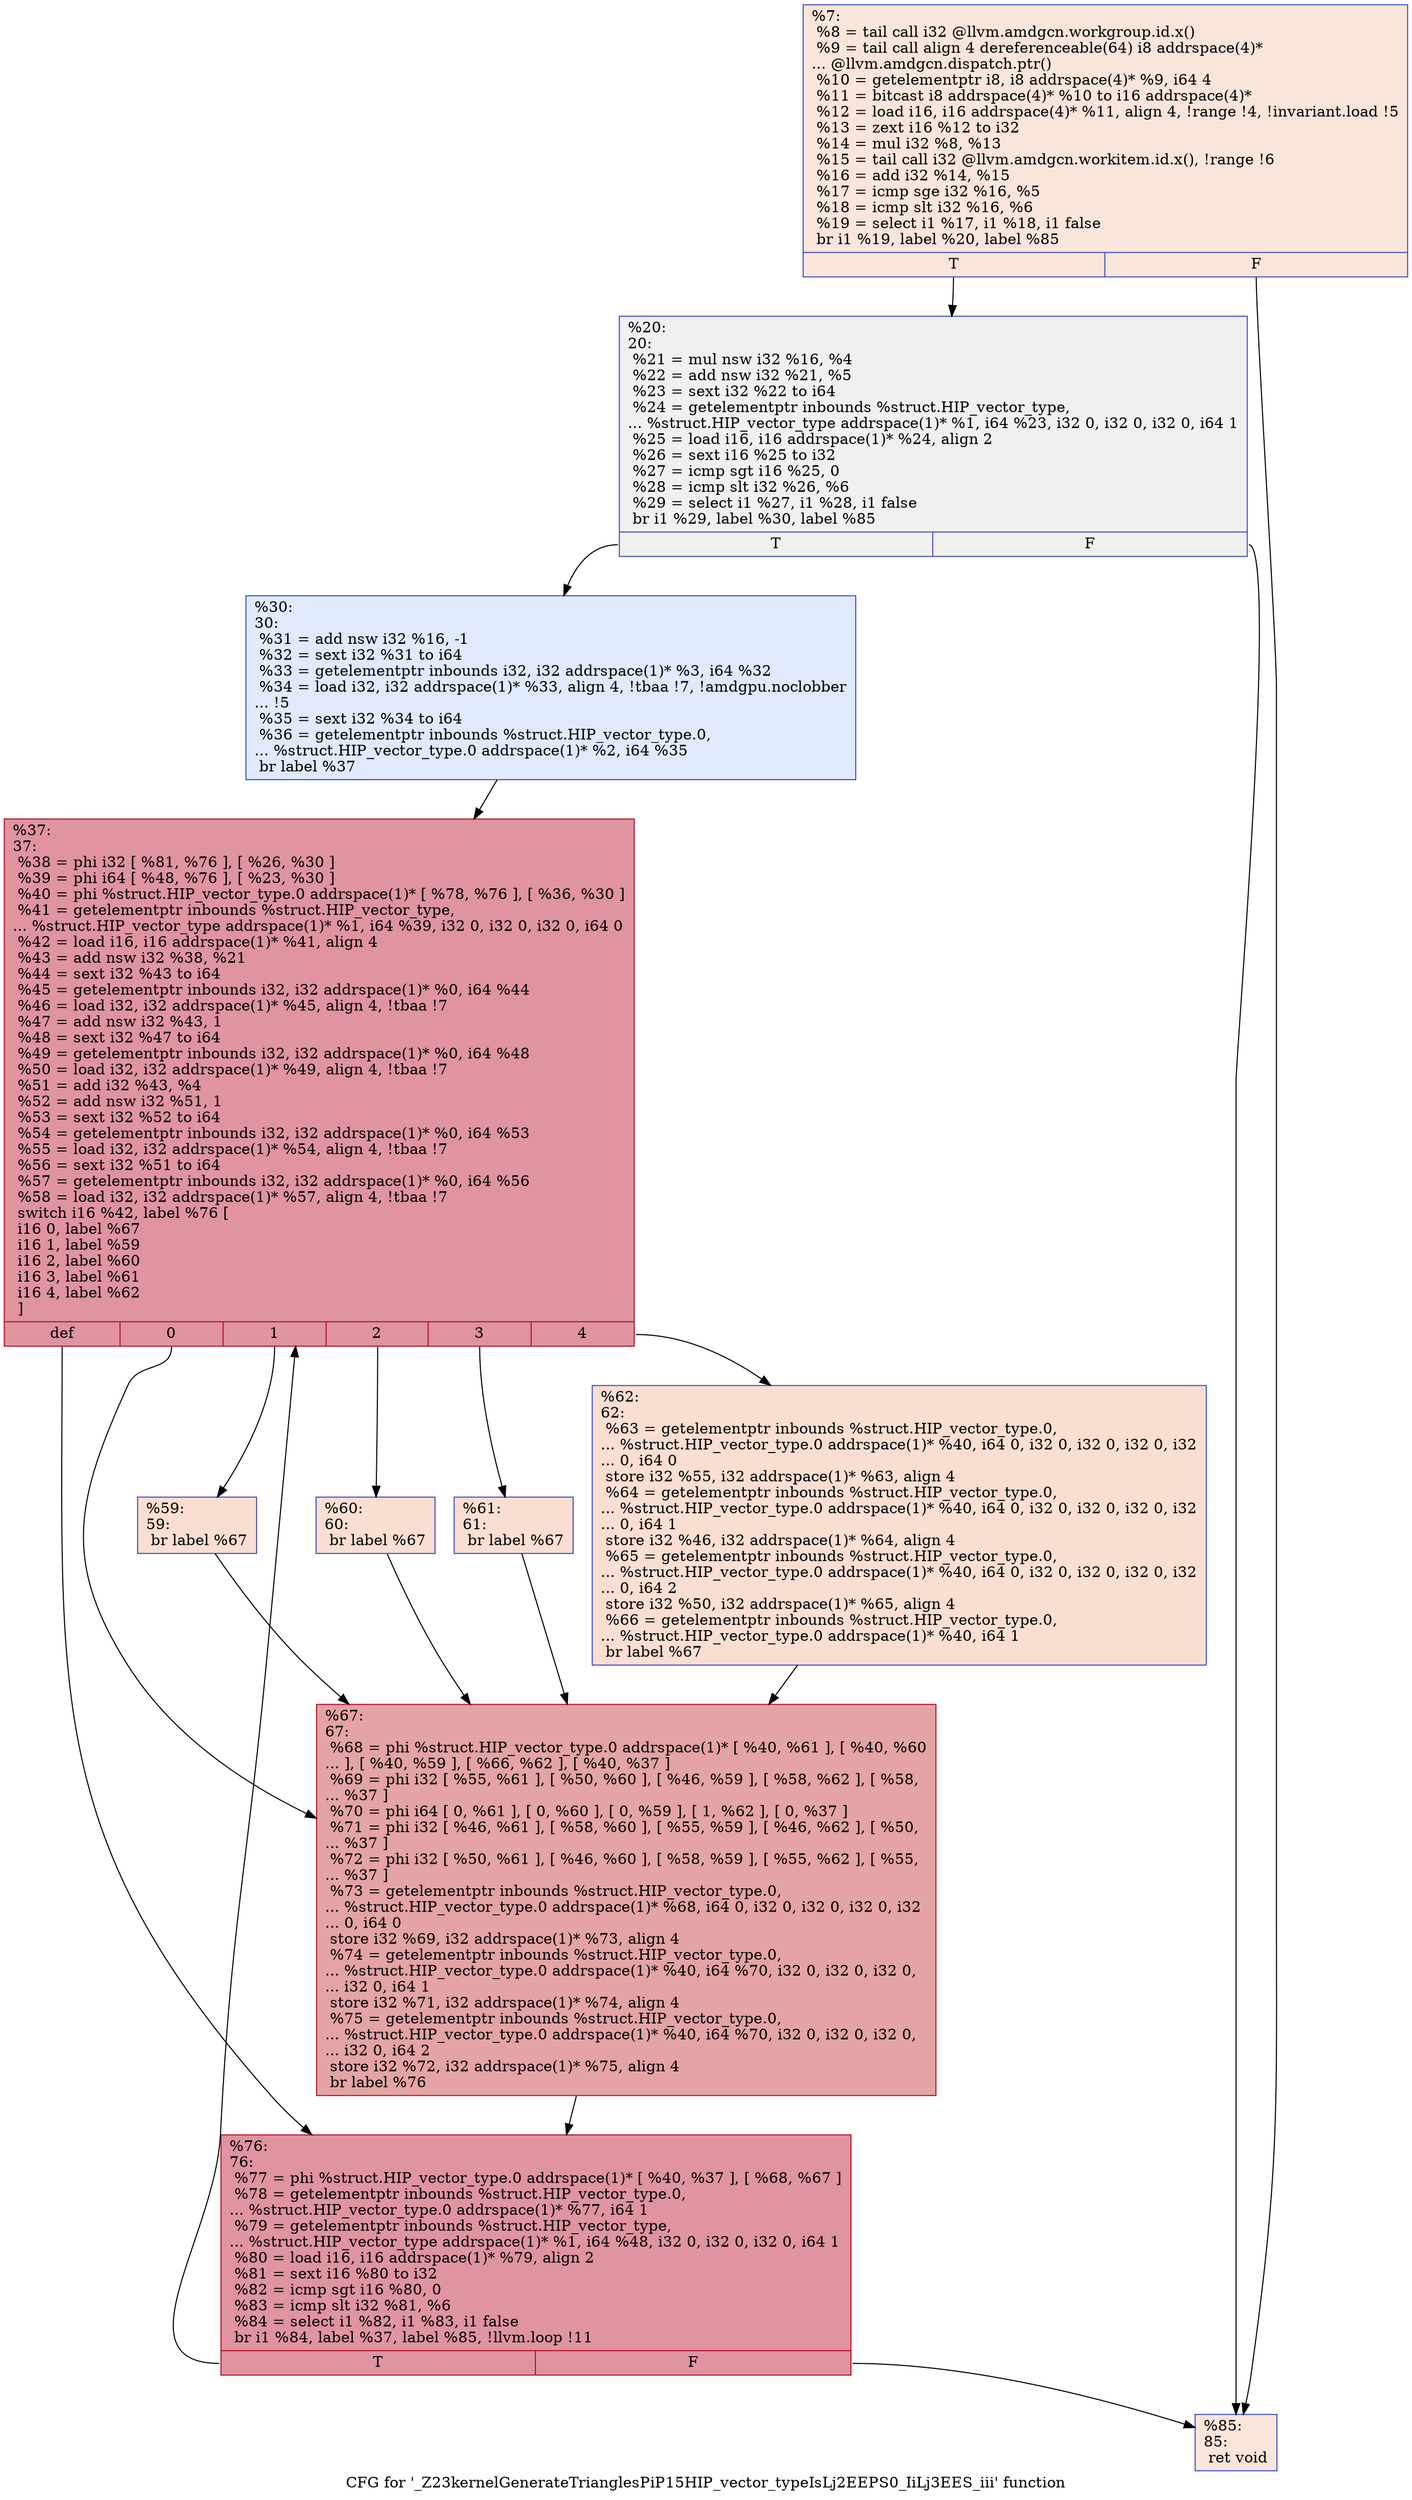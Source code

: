 digraph "CFG for '_Z23kernelGenerateTrianglesPiP15HIP_vector_typeIsLj2EEPS0_IiLj3EES_iii' function" {
	label="CFG for '_Z23kernelGenerateTrianglesPiP15HIP_vector_typeIsLj2EEPS0_IiLj3EES_iii' function";

	Node0x64a16f0 [shape=record,color="#3d50c3ff", style=filled, fillcolor="#f4c5ad70",label="{%7:\l  %8 = tail call i32 @llvm.amdgcn.workgroup.id.x()\l  %9 = tail call align 4 dereferenceable(64) i8 addrspace(4)*\l... @llvm.amdgcn.dispatch.ptr()\l  %10 = getelementptr i8, i8 addrspace(4)* %9, i64 4\l  %11 = bitcast i8 addrspace(4)* %10 to i16 addrspace(4)*\l  %12 = load i16, i16 addrspace(4)* %11, align 4, !range !4, !invariant.load !5\l  %13 = zext i16 %12 to i32\l  %14 = mul i32 %8, %13\l  %15 = tail call i32 @llvm.amdgcn.workitem.id.x(), !range !6\l  %16 = add i32 %14, %15\l  %17 = icmp sge i32 %16, %5\l  %18 = icmp slt i32 %16, %6\l  %19 = select i1 %17, i1 %18, i1 false\l  br i1 %19, label %20, label %85\l|{<s0>T|<s1>F}}"];
	Node0x64a16f0:s0 -> Node0x64a36a0;
	Node0x64a16f0:s1 -> Node0x64a3730;
	Node0x64a36a0 [shape=record,color="#3d50c3ff", style=filled, fillcolor="#dedcdb70",label="{%20:\l20:                                               \l  %21 = mul nsw i32 %16, %4\l  %22 = add nsw i32 %21, %5\l  %23 = sext i32 %22 to i64\l  %24 = getelementptr inbounds %struct.HIP_vector_type,\l... %struct.HIP_vector_type addrspace(1)* %1, i64 %23, i32 0, i32 0, i32 0, i64 1\l  %25 = load i16, i16 addrspace(1)* %24, align 2\l  %26 = sext i16 %25 to i32\l  %27 = icmp sgt i16 %25, 0\l  %28 = icmp slt i32 %26, %6\l  %29 = select i1 %27, i1 %28, i1 false\l  br i1 %29, label %30, label %85\l|{<s0>T|<s1>F}}"];
	Node0x64a36a0:s0 -> Node0x64a3e30;
	Node0x64a36a0:s1 -> Node0x64a3730;
	Node0x64a3e30 [shape=record,color="#3d50c3ff", style=filled, fillcolor="#b9d0f970",label="{%30:\l30:                                               \l  %31 = add nsw i32 %16, -1\l  %32 = sext i32 %31 to i64\l  %33 = getelementptr inbounds i32, i32 addrspace(1)* %3, i64 %32\l  %34 = load i32, i32 addrspace(1)* %33, align 4, !tbaa !7, !amdgpu.noclobber\l... !5\l  %35 = sext i32 %34 to i64\l  %36 = getelementptr inbounds %struct.HIP_vector_type.0,\l... %struct.HIP_vector_type.0 addrspace(1)* %2, i64 %35\l  br label %37\l}"];
	Node0x64a3e30 -> Node0x64a4b90;
	Node0x64a4b90 [shape=record,color="#b70d28ff", style=filled, fillcolor="#b70d2870",label="{%37:\l37:                                               \l  %38 = phi i32 [ %81, %76 ], [ %26, %30 ]\l  %39 = phi i64 [ %48, %76 ], [ %23, %30 ]\l  %40 = phi %struct.HIP_vector_type.0 addrspace(1)* [ %78, %76 ], [ %36, %30 ]\l  %41 = getelementptr inbounds %struct.HIP_vector_type,\l... %struct.HIP_vector_type addrspace(1)* %1, i64 %39, i32 0, i32 0, i32 0, i64 0\l  %42 = load i16, i16 addrspace(1)* %41, align 4\l  %43 = add nsw i32 %38, %21\l  %44 = sext i32 %43 to i64\l  %45 = getelementptr inbounds i32, i32 addrspace(1)* %0, i64 %44\l  %46 = load i32, i32 addrspace(1)* %45, align 4, !tbaa !7\l  %47 = add nsw i32 %43, 1\l  %48 = sext i32 %47 to i64\l  %49 = getelementptr inbounds i32, i32 addrspace(1)* %0, i64 %48\l  %50 = load i32, i32 addrspace(1)* %49, align 4, !tbaa !7\l  %51 = add i32 %43, %4\l  %52 = add nsw i32 %51, 1\l  %53 = sext i32 %52 to i64\l  %54 = getelementptr inbounds i32, i32 addrspace(1)* %0, i64 %53\l  %55 = load i32, i32 addrspace(1)* %54, align 4, !tbaa !7\l  %56 = sext i32 %51 to i64\l  %57 = getelementptr inbounds i32, i32 addrspace(1)* %0, i64 %56\l  %58 = load i32, i32 addrspace(1)* %57, align 4, !tbaa !7\l  switch i16 %42, label %76 [\l    i16 0, label %67\l    i16 1, label %59\l    i16 2, label %60\l    i16 3, label %61\l    i16 4, label %62\l  ]\l|{<s0>def|<s1>0|<s2>1|<s3>2|<s4>3|<s5>4}}"];
	Node0x64a4b90:s0 -> Node0x64a4c80;
	Node0x64a4b90:s1 -> Node0x64a6040;
	Node0x64a4b90:s2 -> Node0x64a6090;
	Node0x64a4b90:s3 -> Node0x64a6150;
	Node0x64a4b90:s4 -> Node0x64a6210;
	Node0x64a4b90:s5 -> Node0x64a62d0;
	Node0x64a6090 [shape=record,color="#3d50c3ff", style=filled, fillcolor="#f7b59970",label="{%59:\l59:                                               \l  br label %67\l}"];
	Node0x64a6090 -> Node0x64a6040;
	Node0x64a6150 [shape=record,color="#3d50c3ff", style=filled, fillcolor="#f7b59970",label="{%60:\l60:                                               \l  br label %67\l}"];
	Node0x64a6150 -> Node0x64a6040;
	Node0x64a6210 [shape=record,color="#3d50c3ff", style=filled, fillcolor="#f7b59970",label="{%61:\l61:                                               \l  br label %67\l}"];
	Node0x64a6210 -> Node0x64a6040;
	Node0x64a62d0 [shape=record,color="#3d50c3ff", style=filled, fillcolor="#f7b59970",label="{%62:\l62:                                               \l  %63 = getelementptr inbounds %struct.HIP_vector_type.0,\l... %struct.HIP_vector_type.0 addrspace(1)* %40, i64 0, i32 0, i32 0, i32 0, i32\l... 0, i64 0\l  store i32 %55, i32 addrspace(1)* %63, align 4\l  %64 = getelementptr inbounds %struct.HIP_vector_type.0,\l... %struct.HIP_vector_type.0 addrspace(1)* %40, i64 0, i32 0, i32 0, i32 0, i32\l... 0, i64 1\l  store i32 %46, i32 addrspace(1)* %64, align 4\l  %65 = getelementptr inbounds %struct.HIP_vector_type.0,\l... %struct.HIP_vector_type.0 addrspace(1)* %40, i64 0, i32 0, i32 0, i32 0, i32\l... 0, i64 2\l  store i32 %50, i32 addrspace(1)* %65, align 4\l  %66 = getelementptr inbounds %struct.HIP_vector_type.0,\l... %struct.HIP_vector_type.0 addrspace(1)* %40, i64 1\l  br label %67\l}"];
	Node0x64a62d0 -> Node0x64a6040;
	Node0x64a6040 [shape=record,color="#b70d28ff", style=filled, fillcolor="#c32e3170",label="{%67:\l67:                                               \l  %68 = phi %struct.HIP_vector_type.0 addrspace(1)* [ %40, %61 ], [ %40, %60\l... ], [ %40, %59 ], [ %66, %62 ], [ %40, %37 ]\l  %69 = phi i32 [ %55, %61 ], [ %50, %60 ], [ %46, %59 ], [ %58, %62 ], [ %58,\l... %37 ]\l  %70 = phi i64 [ 0, %61 ], [ 0, %60 ], [ 0, %59 ], [ 1, %62 ], [ 0, %37 ]\l  %71 = phi i32 [ %46, %61 ], [ %58, %60 ], [ %55, %59 ], [ %46, %62 ], [ %50,\l... %37 ]\l  %72 = phi i32 [ %50, %61 ], [ %46, %60 ], [ %58, %59 ], [ %55, %62 ], [ %55,\l... %37 ]\l  %73 = getelementptr inbounds %struct.HIP_vector_type.0,\l... %struct.HIP_vector_type.0 addrspace(1)* %68, i64 0, i32 0, i32 0, i32 0, i32\l... 0, i64 0\l  store i32 %69, i32 addrspace(1)* %73, align 4\l  %74 = getelementptr inbounds %struct.HIP_vector_type.0,\l... %struct.HIP_vector_type.0 addrspace(1)* %40, i64 %70, i32 0, i32 0, i32 0,\l... i32 0, i64 1\l  store i32 %71, i32 addrspace(1)* %74, align 4\l  %75 = getelementptr inbounds %struct.HIP_vector_type.0,\l... %struct.HIP_vector_type.0 addrspace(1)* %40, i64 %70, i32 0, i32 0, i32 0,\l... i32 0, i64 2\l  store i32 %72, i32 addrspace(1)* %75, align 4\l  br label %76\l}"];
	Node0x64a6040 -> Node0x64a4c80;
	Node0x64a4c80 [shape=record,color="#b70d28ff", style=filled, fillcolor="#b70d2870",label="{%76:\l76:                                               \l  %77 = phi %struct.HIP_vector_type.0 addrspace(1)* [ %40, %37 ], [ %68, %67 ]\l  %78 = getelementptr inbounds %struct.HIP_vector_type.0,\l... %struct.HIP_vector_type.0 addrspace(1)* %77, i64 1\l  %79 = getelementptr inbounds %struct.HIP_vector_type,\l... %struct.HIP_vector_type addrspace(1)* %1, i64 %48, i32 0, i32 0, i32 0, i64 1\l  %80 = load i16, i16 addrspace(1)* %79, align 2\l  %81 = sext i16 %80 to i32\l  %82 = icmp sgt i16 %80, 0\l  %83 = icmp slt i32 %81, %6\l  %84 = select i1 %82, i1 %83, i1 false\l  br i1 %84, label %37, label %85, !llvm.loop !11\l|{<s0>T|<s1>F}}"];
	Node0x64a4c80:s0 -> Node0x64a4b90;
	Node0x64a4c80:s1 -> Node0x64a3730;
	Node0x64a3730 [shape=record,color="#3d50c3ff", style=filled, fillcolor="#f4c5ad70",label="{%85:\l85:                                               \l  ret void\l}"];
}
